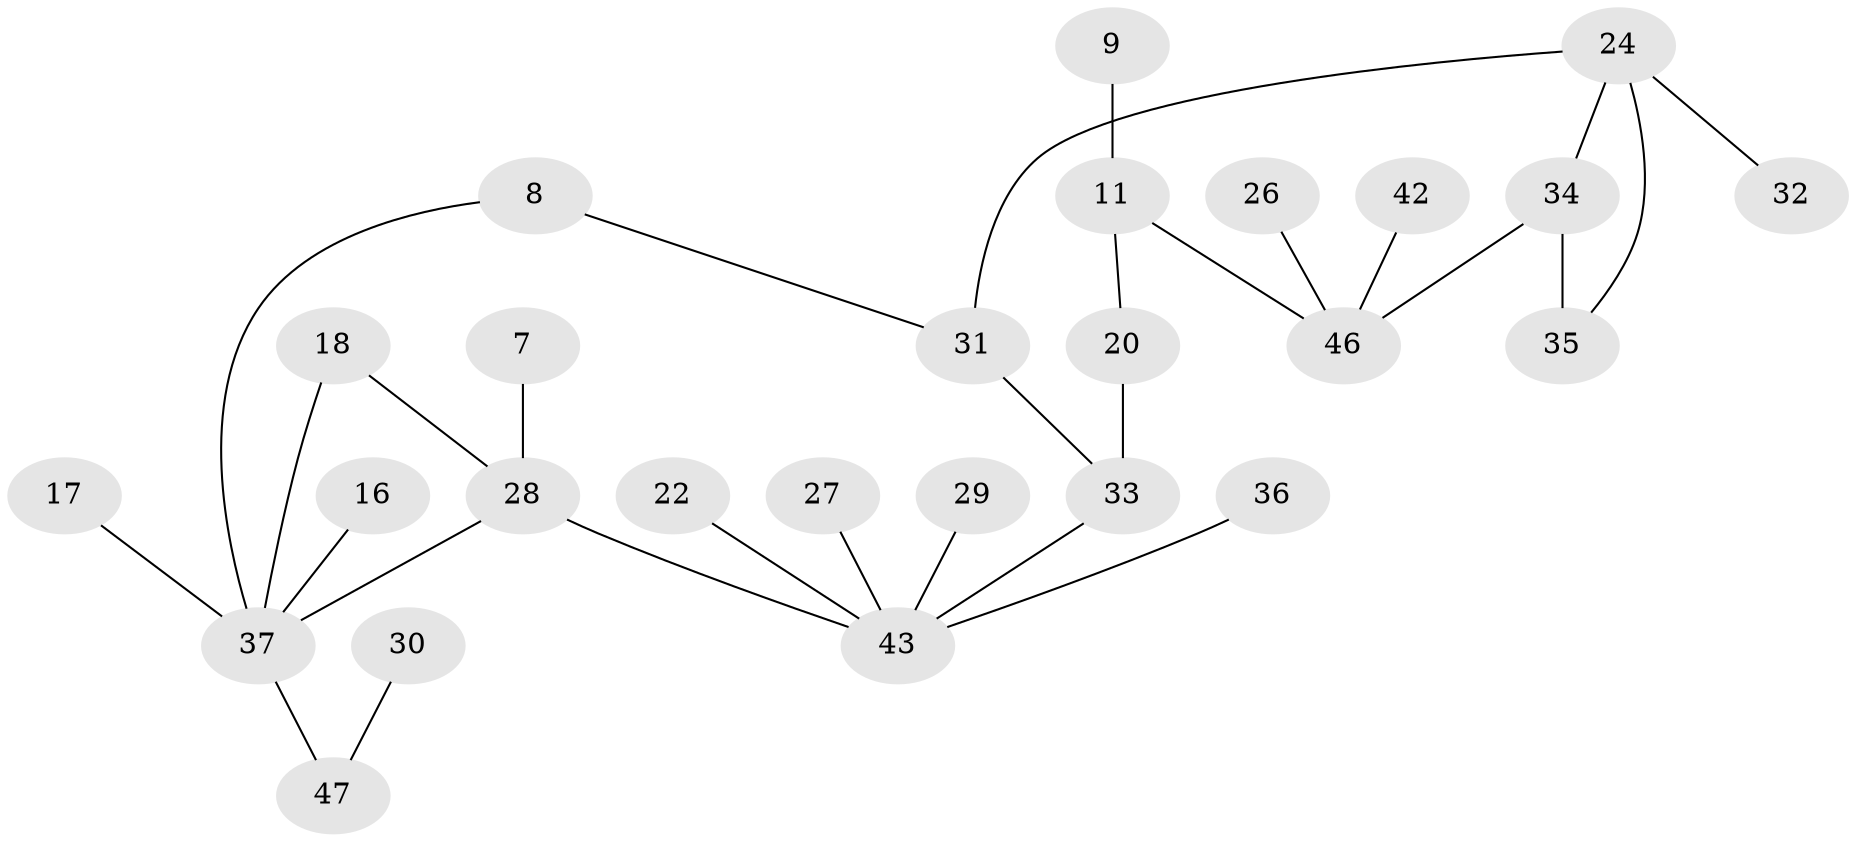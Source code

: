 // original degree distribution, {4: 0.05154639175257732, 3: 0.14432989690721648, 2: 0.28865979381443296, 0: 0.18556701030927836, 1: 0.28865979381443296, 5: 0.041237113402061855}
// Generated by graph-tools (version 1.1) at 2025/25/03/09/25 03:25:16]
// undirected, 26 vertices, 29 edges
graph export_dot {
graph [start="1"]
  node [color=gray90,style=filled];
  7;
  8;
  9;
  11;
  16;
  17;
  18;
  20;
  22;
  24;
  26;
  27;
  28;
  29;
  30;
  31;
  32;
  33;
  34;
  35;
  36;
  37;
  42;
  43;
  46;
  47;
  7 -- 28 [weight=1.0];
  8 -- 31 [weight=1.0];
  8 -- 37 [weight=1.0];
  9 -- 11 [weight=1.0];
  11 -- 20 [weight=1.0];
  11 -- 46 [weight=1.0];
  16 -- 37 [weight=1.0];
  17 -- 37 [weight=1.0];
  18 -- 28 [weight=1.0];
  18 -- 37 [weight=1.0];
  20 -- 33 [weight=3.0];
  22 -- 43 [weight=1.0];
  24 -- 31 [weight=1.0];
  24 -- 32 [weight=1.0];
  24 -- 34 [weight=1.0];
  24 -- 35 [weight=1.0];
  26 -- 46 [weight=1.0];
  27 -- 43 [weight=1.0];
  28 -- 37 [weight=1.0];
  28 -- 43 [weight=2.0];
  29 -- 43 [weight=1.0];
  30 -- 47 [weight=1.0];
  31 -- 33 [weight=2.0];
  33 -- 43 [weight=2.0];
  34 -- 35 [weight=1.0];
  34 -- 46 [weight=1.0];
  36 -- 43 [weight=1.0];
  37 -- 47 [weight=1.0];
  42 -- 46 [weight=1.0];
}
